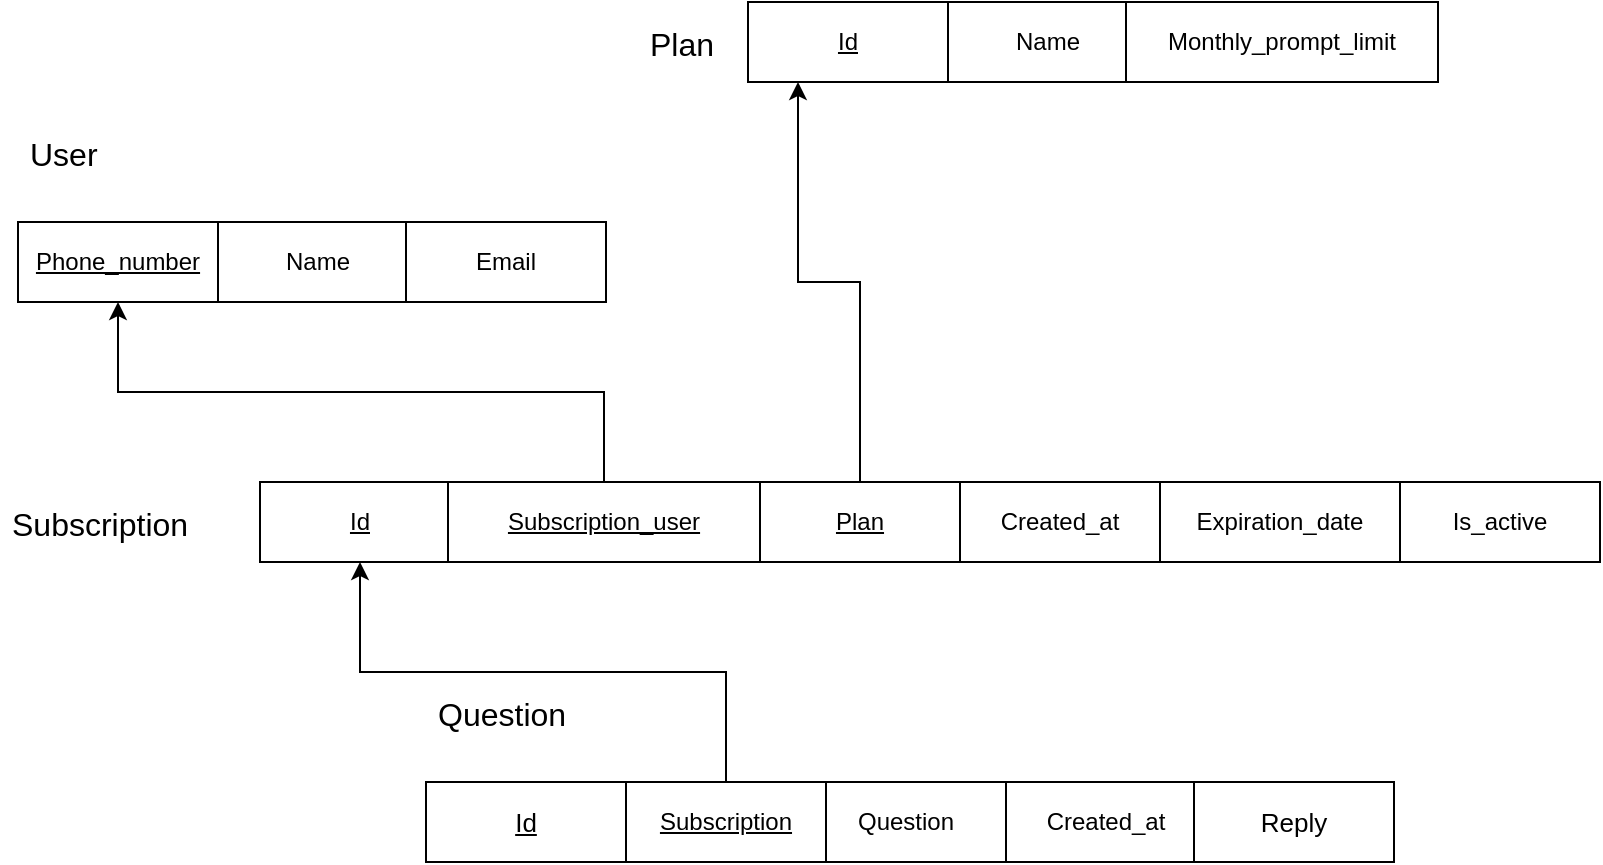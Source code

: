 <mxfile version="20.8.23" type="device"><diagram name="Página-1" id="aD28vJz3ZcEYVoqMqdj-"><mxGraphModel dx="607" dy="796" grid="1" gridSize="10" guides="1" tooltips="1" connect="1" arrows="1" fold="1" page="1" pageScale="1" pageWidth="827" pageHeight="1169" math="0" shadow="0"><root><mxCell id="0"/><mxCell id="1" parent="0"/><mxCell id="T7I3TOOTIruON-JGW9bG-1" value="&lt;u&gt;Phone_number&lt;/u&gt;" style="whiteSpace=wrap;html=1;align=center;" vertex="1" parent="1"><mxGeometry x="850" y="350" width="100" height="40" as="geometry"/></mxCell><mxCell id="T7I3TOOTIruON-JGW9bG-2" value="Name" style="whiteSpace=wrap;html=1;align=center;" vertex="1" parent="1"><mxGeometry x="950" y="350" width="100" height="40" as="geometry"/></mxCell><mxCell id="T7I3TOOTIruON-JGW9bG-3" value="Email" style="whiteSpace=wrap;html=1;align=center;" vertex="1" parent="1"><mxGeometry x="1044" y="350" width="100" height="40" as="geometry"/></mxCell><mxCell id="T7I3TOOTIruON-JGW9bG-5" value="User" style="text;strokeColor=none;fillColor=none;spacingLeft=4;spacingRight=4;overflow=hidden;rotatable=0;points=[[0,0.5],[1,0.5]];portConstraint=eastwest;fontSize=16;" vertex="1" parent="1"><mxGeometry x="850" y="300" width="60" height="40" as="geometry"/></mxCell><mxCell id="T7I3TOOTIruON-JGW9bG-7" value="&lt;u&gt;Id&lt;/u&gt;" style="whiteSpace=wrap;html=1;align=center;" vertex="1" parent="1"><mxGeometry x="1215" y="240" width="100" height="40" as="geometry"/></mxCell><mxCell id="T7I3TOOTIruON-JGW9bG-8" value="Name" style="whiteSpace=wrap;html=1;align=center;" vertex="1" parent="1"><mxGeometry x="1315" y="240" width="100" height="40" as="geometry"/></mxCell><mxCell id="T7I3TOOTIruON-JGW9bG-9" value="Monthly_prompt_limit" style="whiteSpace=wrap;html=1;align=center;" vertex="1" parent="1"><mxGeometry x="1404" y="240" width="156" height="40" as="geometry"/></mxCell><mxCell id="T7I3TOOTIruON-JGW9bG-11" value="&lt;u&gt;Id&lt;/u&gt;" style="whiteSpace=wrap;html=1;align=center;" vertex="1" parent="1"><mxGeometry x="971" y="480" width="100" height="40" as="geometry"/></mxCell><mxCell id="T7I3TOOTIruON-JGW9bG-12" value="Created_at" style="whiteSpace=wrap;html=1;align=center;" vertex="1" parent="1"><mxGeometry x="1321" y="480" width="100" height="40" as="geometry"/></mxCell><mxCell id="T7I3TOOTIruON-JGW9bG-13" value="Expiration_date" style="whiteSpace=wrap;html=1;align=center;" vertex="1" parent="1"><mxGeometry x="1421" y="480" width="120" height="40" as="geometry"/></mxCell><mxCell id="T7I3TOOTIruON-JGW9bG-14" value="Is_active" style="whiteSpace=wrap;html=1;align=center;" vertex="1" parent="1"><mxGeometry x="1541" y="480" width="100" height="40" as="geometry"/></mxCell><mxCell id="T7I3TOOTIruON-JGW9bG-33" style="edgeStyle=orthogonalEdgeStyle;rounded=0;orthogonalLoop=1;jettySize=auto;html=1;exitX=0.5;exitY=0;exitDx=0;exitDy=0;entryX=0.25;entryY=1;entryDx=0;entryDy=0;fontSize=16;" edge="1" parent="1" source="T7I3TOOTIruON-JGW9bG-15" target="T7I3TOOTIruON-JGW9bG-7"><mxGeometry relative="1" as="geometry"/></mxCell><mxCell id="T7I3TOOTIruON-JGW9bG-15" value="&lt;u&gt;Plan&lt;/u&gt;" style="whiteSpace=wrap;html=1;align=center;" vertex="1" parent="1"><mxGeometry x="1221" y="480" width="100" height="40" as="geometry"/></mxCell><mxCell id="T7I3TOOTIruON-JGW9bG-31" style="edgeStyle=orthogonalEdgeStyle;rounded=0;orthogonalLoop=1;jettySize=auto;html=1;exitX=0.5;exitY=0;exitDx=0;exitDy=0;entryX=0.5;entryY=1;entryDx=0;entryDy=0;fontSize=16;" edge="1" parent="1" source="T7I3TOOTIruON-JGW9bG-16" target="T7I3TOOTIruON-JGW9bG-1"><mxGeometry relative="1" as="geometry"/></mxCell><mxCell id="T7I3TOOTIruON-JGW9bG-16" value="&lt;u&gt;Subscription_user&lt;/u&gt;" style="whiteSpace=wrap;html=1;align=center;" vertex="1" parent="1"><mxGeometry x="1065" y="480" width="156" height="40" as="geometry"/></mxCell><mxCell id="T7I3TOOTIruON-JGW9bG-17" value="&lt;u&gt;Id&lt;/u&gt;" style="whiteSpace=wrap;html=1;align=center;fontSize=13;" vertex="1" parent="1"><mxGeometry x="1054" y="630" width="100" height="40" as="geometry"/></mxCell><mxCell id="T7I3TOOTIruON-JGW9bG-18" value="Created_at" style="whiteSpace=wrap;html=1;align=center;" vertex="1" parent="1"><mxGeometry x="1344" y="630" width="100" height="40" as="geometry"/></mxCell><mxCell id="T7I3TOOTIruON-JGW9bG-19" value="Question" style="whiteSpace=wrap;html=1;align=center;" vertex="1" parent="1"><mxGeometry x="1244" y="630" width="100" height="40" as="geometry"/></mxCell><mxCell id="T7I3TOOTIruON-JGW9bG-28" style="edgeStyle=orthogonalEdgeStyle;rounded=0;orthogonalLoop=1;jettySize=auto;html=1;exitX=0.5;exitY=0;exitDx=0;exitDy=0;entryX=0.5;entryY=1;entryDx=0;entryDy=0;fontSize=16;" edge="1" parent="1" source="T7I3TOOTIruON-JGW9bG-20" target="T7I3TOOTIruON-JGW9bG-11"><mxGeometry relative="1" as="geometry"/></mxCell><mxCell id="T7I3TOOTIruON-JGW9bG-20" value="&lt;u&gt;Subscription&lt;/u&gt;" style="whiteSpace=wrap;html=1;align=center;" vertex="1" parent="1"><mxGeometry x="1154" y="630" width="100" height="40" as="geometry"/></mxCell><mxCell id="T7I3TOOTIruON-JGW9bG-21" value="Reply" style="whiteSpace=wrap;html=1;align=center;fontSize=13;" vertex="1" parent="1"><mxGeometry x="1438" y="630" width="100" height="40" as="geometry"/></mxCell><mxCell id="T7I3TOOTIruON-JGW9bG-22" value="Plan" style="text;strokeColor=none;fillColor=none;spacingLeft=4;spacingRight=4;overflow=hidden;rotatable=0;points=[[0,0.5],[1,0.5]];portConstraint=eastwest;fontSize=16;" vertex="1" parent="1"><mxGeometry x="1160" y="245" width="90" height="30" as="geometry"/></mxCell><mxCell id="T7I3TOOTIruON-JGW9bG-23" value="Subscription" style="text;strokeColor=none;fillColor=none;spacingLeft=4;spacingRight=4;overflow=hidden;rotatable=0;points=[[0,0.5],[1,0.5]];portConstraint=eastwest;fontSize=16;" vertex="1" parent="1"><mxGeometry x="841" y="485" width="200" height="30" as="geometry"/></mxCell><mxCell id="T7I3TOOTIruON-JGW9bG-24" value="Question" style="text;strokeColor=none;fillColor=none;spacingLeft=4;spacingRight=4;overflow=hidden;rotatable=0;points=[[0,0.5],[1,0.5]];portConstraint=eastwest;fontSize=16;" vertex="1" parent="1"><mxGeometry x="1054" y="580" width="270" height="30" as="geometry"/></mxCell></root></mxGraphModel></diagram></mxfile>